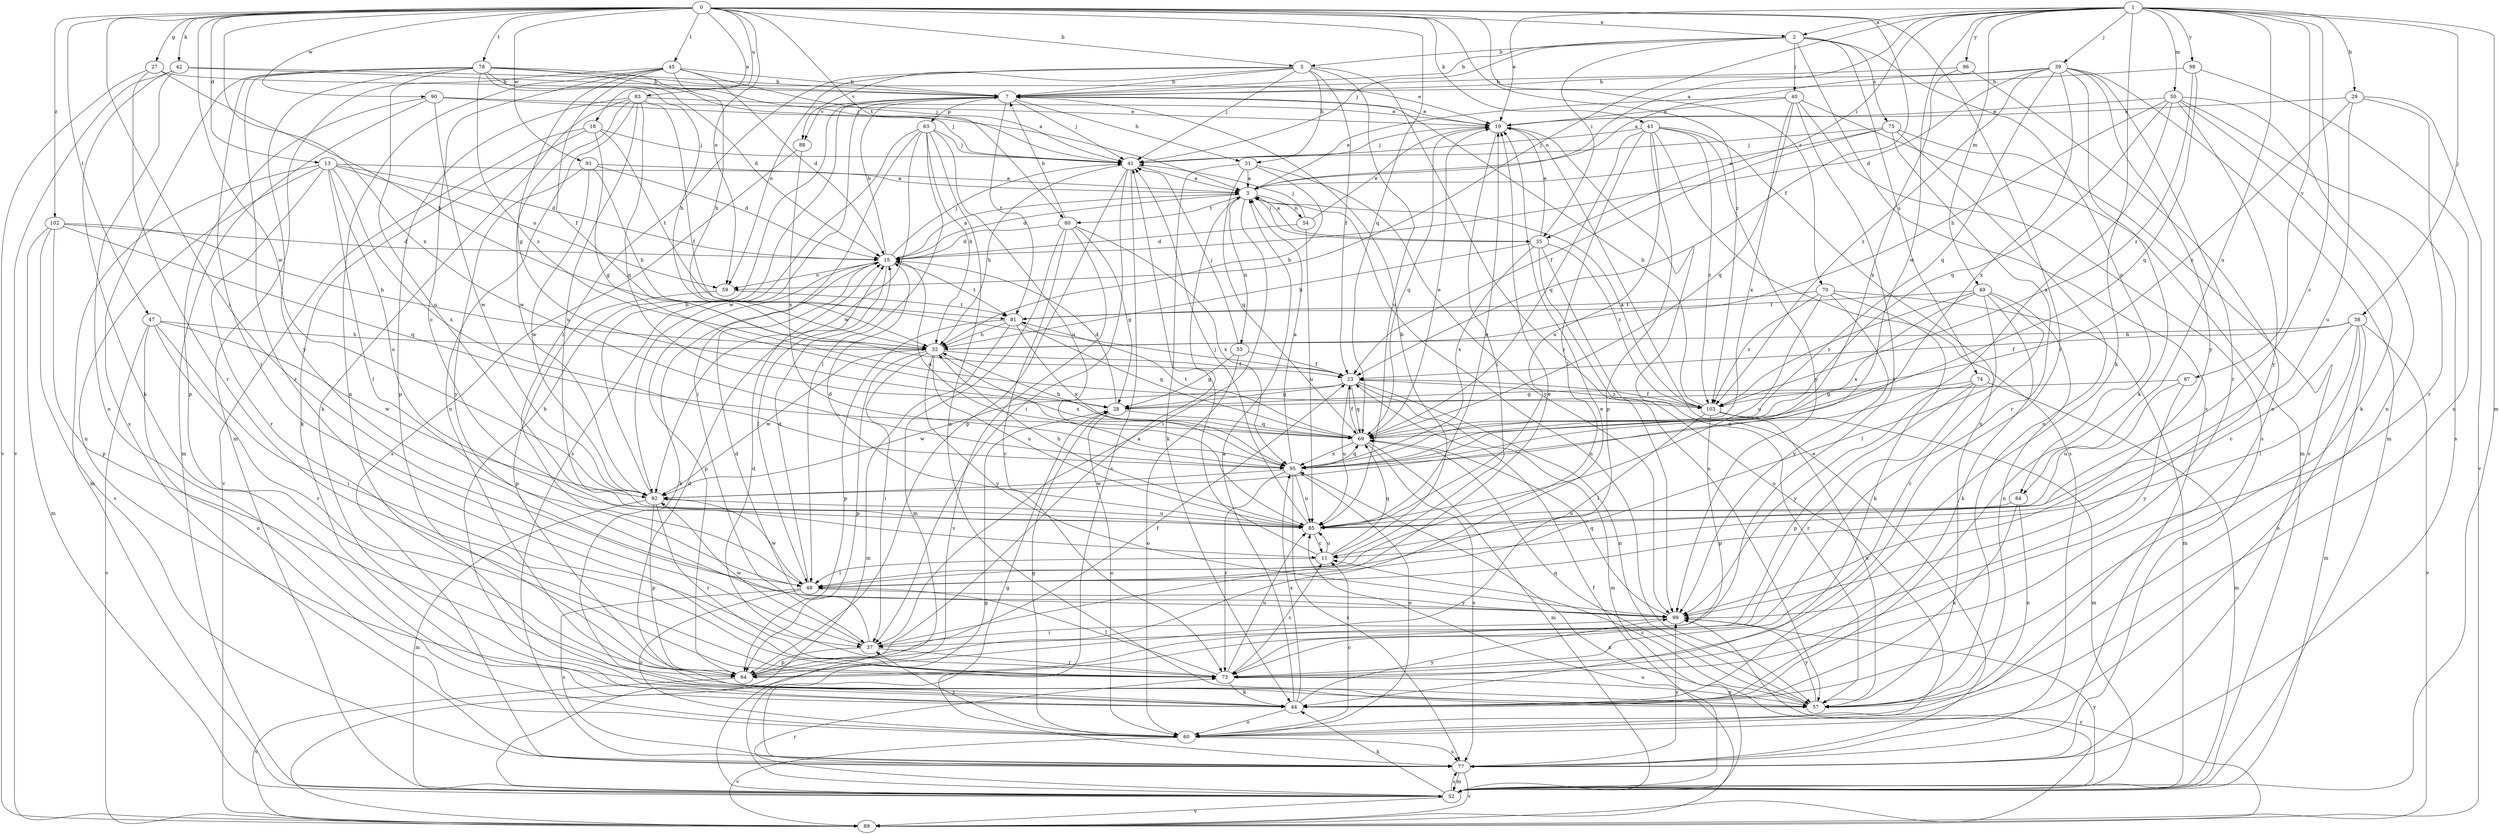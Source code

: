 strict digraph  {
0;
1;
2;
3;
5;
7;
11;
13;
15;
18;
19;
23;
27;
28;
29;
31;
32;
35;
37;
38;
39;
40;
41;
42;
43;
44;
45;
47;
48;
49;
50;
52;
53;
54;
57;
59;
60;
63;
64;
69;
70;
73;
74;
75;
77;
78;
80;
81;
83;
84;
85;
87;
88;
89;
90;
91;
92;
95;
96;
98;
99;
102;
103;
0 -> 2  [label=a];
0 -> 5  [label=b];
0 -> 13  [label=d];
0 -> 18  [label=e];
0 -> 23  [label=f];
0 -> 27  [label=g];
0 -> 42  [label=k];
0 -> 43  [label=k];
0 -> 45  [label=l];
0 -> 47  [label=l];
0 -> 48  [label=l];
0 -> 59  [label=o];
0 -> 69  [label=q];
0 -> 70  [label=r];
0 -> 73  [label=r];
0 -> 78  [label=t];
0 -> 80  [label=t];
0 -> 83  [label=u];
0 -> 90  [label=w];
0 -> 91  [label=w];
0 -> 92  [label=w];
0 -> 95  [label=x];
0 -> 102  [label=z];
0 -> 103  [label=z];
1 -> 2  [label=a];
1 -> 3  [label=a];
1 -> 11  [label=c];
1 -> 19  [label=e];
1 -> 29  [label=h];
1 -> 35  [label=i];
1 -> 38  [label=j];
1 -> 39  [label=j];
1 -> 44  [label=k];
1 -> 49  [label=m];
1 -> 50  [label=m];
1 -> 52  [label=m];
1 -> 59  [label=o];
1 -> 84  [label=u];
1 -> 87  [label=v];
1 -> 92  [label=w];
1 -> 96  [label=y];
1 -> 98  [label=y];
2 -> 5  [label=b];
2 -> 7  [label=b];
2 -> 35  [label=i];
2 -> 40  [label=j];
2 -> 41  [label=j];
2 -> 74  [label=s];
2 -> 75  [label=s];
2 -> 77  [label=s];
2 -> 84  [label=u];
3 -> 15  [label=d];
3 -> 35  [label=i];
3 -> 37  [label=i];
3 -> 53  [label=n];
3 -> 54  [label=n];
3 -> 57  [label=n];
3 -> 80  [label=t];
5 -> 7  [label=b];
5 -> 23  [label=f];
5 -> 31  [label=h];
5 -> 41  [label=j];
5 -> 48  [label=l];
5 -> 59  [label=o];
5 -> 85  [label=u];
5 -> 88  [label=v];
5 -> 99  [label=y];
7 -> 19  [label=e];
7 -> 31  [label=h];
7 -> 41  [label=j];
7 -> 63  [label=p];
7 -> 81  [label=t];
7 -> 88  [label=v];
7 -> 92  [label=w];
11 -> 7  [label=b];
11 -> 41  [label=j];
11 -> 48  [label=l];
11 -> 69  [label=q];
11 -> 85  [label=u];
13 -> 3  [label=a];
13 -> 15  [label=d];
13 -> 48  [label=l];
13 -> 52  [label=m];
13 -> 57  [label=n];
13 -> 59  [label=o];
13 -> 73  [label=r];
13 -> 85  [label=u];
13 -> 95  [label=x];
15 -> 3  [label=a];
15 -> 7  [label=b];
15 -> 41  [label=j];
15 -> 44  [label=k];
15 -> 48  [label=l];
15 -> 59  [label=o];
15 -> 64  [label=p];
15 -> 81  [label=t];
18 -> 28  [label=g];
18 -> 41  [label=j];
18 -> 44  [label=k];
18 -> 81  [label=t];
18 -> 89  [label=v];
19 -> 41  [label=j];
19 -> 48  [label=l];
19 -> 57  [label=n];
19 -> 69  [label=q];
23 -> 28  [label=g];
23 -> 52  [label=m];
23 -> 57  [label=n];
23 -> 69  [label=q];
23 -> 85  [label=u];
23 -> 92  [label=w];
23 -> 103  [label=z];
27 -> 7  [label=b];
27 -> 32  [label=h];
27 -> 73  [label=r];
27 -> 89  [label=v];
28 -> 15  [label=d];
28 -> 60  [label=o];
28 -> 69  [label=q];
29 -> 19  [label=e];
29 -> 73  [label=r];
29 -> 85  [label=u];
29 -> 89  [label=v];
29 -> 103  [label=z];
31 -> 3  [label=a];
31 -> 32  [label=h];
31 -> 44  [label=k];
31 -> 69  [label=q];
31 -> 99  [label=y];
32 -> 23  [label=f];
32 -> 37  [label=i];
32 -> 64  [label=p];
32 -> 85  [label=u];
32 -> 92  [label=w];
32 -> 95  [label=x];
32 -> 99  [label=y];
35 -> 3  [label=a];
35 -> 19  [label=e];
35 -> 32  [label=h];
35 -> 57  [label=n];
35 -> 60  [label=o];
35 -> 95  [label=x];
35 -> 103  [label=z];
37 -> 15  [label=d];
37 -> 19  [label=e];
37 -> 64  [label=p];
37 -> 73  [label=r];
37 -> 92  [label=w];
38 -> 11  [label=c];
38 -> 23  [label=f];
38 -> 32  [label=h];
38 -> 48  [label=l];
38 -> 52  [label=m];
38 -> 60  [label=o];
38 -> 89  [label=v];
39 -> 3  [label=a];
39 -> 7  [label=b];
39 -> 15  [label=d];
39 -> 44  [label=k];
39 -> 52  [label=m];
39 -> 69  [label=q];
39 -> 73  [label=r];
39 -> 95  [label=x];
39 -> 99  [label=y];
39 -> 103  [label=z];
40 -> 3  [label=a];
40 -> 19  [label=e];
40 -> 37  [label=i];
40 -> 52  [label=m];
40 -> 69  [label=q];
40 -> 77  [label=s];
40 -> 95  [label=x];
41 -> 3  [label=a];
41 -> 32  [label=h];
41 -> 37  [label=i];
41 -> 64  [label=p];
41 -> 77  [label=s];
42 -> 7  [label=b];
42 -> 19  [label=e];
42 -> 44  [label=k];
42 -> 60  [label=o];
42 -> 89  [label=v];
43 -> 41  [label=j];
43 -> 48  [label=l];
43 -> 57  [label=n];
43 -> 64  [label=p];
43 -> 69  [label=q];
43 -> 77  [label=s];
43 -> 85  [label=u];
43 -> 99  [label=y];
43 -> 103  [label=z];
44 -> 3  [label=a];
44 -> 7  [label=b];
44 -> 15  [label=d];
44 -> 60  [label=o];
44 -> 95  [label=x];
44 -> 99  [label=y];
45 -> 7  [label=b];
45 -> 11  [label=c];
45 -> 15  [label=d];
45 -> 23  [label=f];
45 -> 28  [label=g];
45 -> 32  [label=h];
45 -> 41  [label=j];
45 -> 52  [label=m];
45 -> 57  [label=n];
47 -> 32  [label=h];
47 -> 37  [label=i];
47 -> 60  [label=o];
47 -> 73  [label=r];
47 -> 89  [label=v];
47 -> 92  [label=w];
48 -> 15  [label=d];
48 -> 60  [label=o];
48 -> 77  [label=s];
48 -> 92  [label=w];
48 -> 99  [label=y];
49 -> 44  [label=k];
49 -> 48  [label=l];
49 -> 57  [label=n];
49 -> 73  [label=r];
49 -> 81  [label=t];
49 -> 95  [label=x];
49 -> 103  [label=z];
50 -> 19  [label=e];
50 -> 32  [label=h];
50 -> 44  [label=k];
50 -> 57  [label=n];
50 -> 69  [label=q];
50 -> 77  [label=s];
50 -> 95  [label=x];
50 -> 99  [label=y];
52 -> 23  [label=f];
52 -> 28  [label=g];
52 -> 44  [label=k];
52 -> 73  [label=r];
52 -> 77  [label=s];
52 -> 89  [label=v];
52 -> 99  [label=y];
53 -> 23  [label=f];
53 -> 28  [label=g];
53 -> 41  [label=j];
53 -> 60  [label=o];
54 -> 15  [label=d];
54 -> 19  [label=e];
54 -> 41  [label=j];
54 -> 85  [label=u];
57 -> 11  [label=c];
57 -> 69  [label=q];
57 -> 99  [label=y];
59 -> 64  [label=p];
59 -> 81  [label=t];
60 -> 11  [label=c];
60 -> 28  [label=g];
60 -> 37  [label=i];
60 -> 77  [label=s];
60 -> 89  [label=v];
63 -> 32  [label=h];
63 -> 37  [label=i];
63 -> 41  [label=j];
63 -> 48  [label=l];
63 -> 57  [label=n];
63 -> 77  [label=s];
63 -> 85  [label=u];
63 -> 92  [label=w];
64 -> 3  [label=a];
64 -> 19  [label=e];
64 -> 23  [label=f];
64 -> 89  [label=v];
69 -> 19  [label=e];
69 -> 23  [label=f];
69 -> 32  [label=h];
69 -> 52  [label=m];
69 -> 77  [label=s];
69 -> 81  [label=t];
69 -> 95  [label=x];
70 -> 44  [label=k];
70 -> 52  [label=m];
70 -> 81  [label=t];
70 -> 85  [label=u];
70 -> 99  [label=y];
70 -> 103  [label=z];
73 -> 11  [label=c];
73 -> 15  [label=d];
73 -> 44  [label=k];
73 -> 48  [label=l];
73 -> 57  [label=n];
73 -> 85  [label=u];
74 -> 28  [label=g];
74 -> 52  [label=m];
74 -> 64  [label=p];
74 -> 73  [label=r];
74 -> 99  [label=y];
75 -> 3  [label=a];
75 -> 23  [label=f];
75 -> 41  [label=j];
75 -> 57  [label=n];
75 -> 73  [label=r];
75 -> 77  [label=s];
77 -> 19  [label=e];
77 -> 28  [label=g];
77 -> 52  [label=m];
77 -> 89  [label=v];
77 -> 99  [label=y];
78 -> 3  [label=a];
78 -> 7  [label=b];
78 -> 15  [label=d];
78 -> 32  [label=h];
78 -> 37  [label=i];
78 -> 41  [label=j];
78 -> 73  [label=r];
78 -> 77  [label=s];
78 -> 85  [label=u];
78 -> 99  [label=y];
78 -> 103  [label=z];
80 -> 7  [label=b];
80 -> 15  [label=d];
80 -> 28  [label=g];
80 -> 52  [label=m];
80 -> 73  [label=r];
80 -> 89  [label=v];
80 -> 95  [label=x];
81 -> 32  [label=h];
81 -> 52  [label=m];
81 -> 64  [label=p];
81 -> 69  [label=q];
81 -> 95  [label=x];
83 -> 19  [label=e];
83 -> 23  [label=f];
83 -> 44  [label=k];
83 -> 57  [label=n];
83 -> 64  [label=p];
83 -> 69  [label=q];
83 -> 85  [label=u];
83 -> 92  [label=w];
84 -> 44  [label=k];
84 -> 57  [label=n];
84 -> 85  [label=u];
85 -> 11  [label=c];
85 -> 15  [label=d];
85 -> 19  [label=e];
85 -> 32  [label=h];
85 -> 41  [label=j];
87 -> 28  [label=g];
87 -> 85  [label=u];
87 -> 99  [label=y];
88 -> 77  [label=s];
88 -> 95  [label=x];
89 -> 85  [label=u];
89 -> 95  [label=x];
89 -> 99  [label=y];
90 -> 19  [label=e];
90 -> 41  [label=j];
90 -> 52  [label=m];
90 -> 64  [label=p];
90 -> 92  [label=w];
91 -> 3  [label=a];
91 -> 15  [label=d];
91 -> 32  [label=h];
91 -> 92  [label=w];
91 -> 99  [label=y];
92 -> 7  [label=b];
92 -> 52  [label=m];
92 -> 64  [label=p];
92 -> 73  [label=r];
92 -> 85  [label=u];
95 -> 3  [label=a];
95 -> 15  [label=d];
95 -> 60  [label=o];
95 -> 69  [label=q];
95 -> 73  [label=r];
95 -> 77  [label=s];
95 -> 85  [label=u];
95 -> 92  [label=w];
96 -> 7  [label=b];
96 -> 60  [label=o];
96 -> 95  [label=x];
98 -> 7  [label=b];
98 -> 60  [label=o];
98 -> 69  [label=q];
98 -> 103  [label=z];
99 -> 37  [label=i];
99 -> 69  [label=q];
102 -> 15  [label=d];
102 -> 32  [label=h];
102 -> 52  [label=m];
102 -> 64  [label=p];
102 -> 69  [label=q];
102 -> 77  [label=s];
103 -> 3  [label=a];
103 -> 7  [label=b];
103 -> 23  [label=f];
103 -> 48  [label=l];
103 -> 52  [label=m];
103 -> 57  [label=n];
103 -> 64  [label=p];
}
